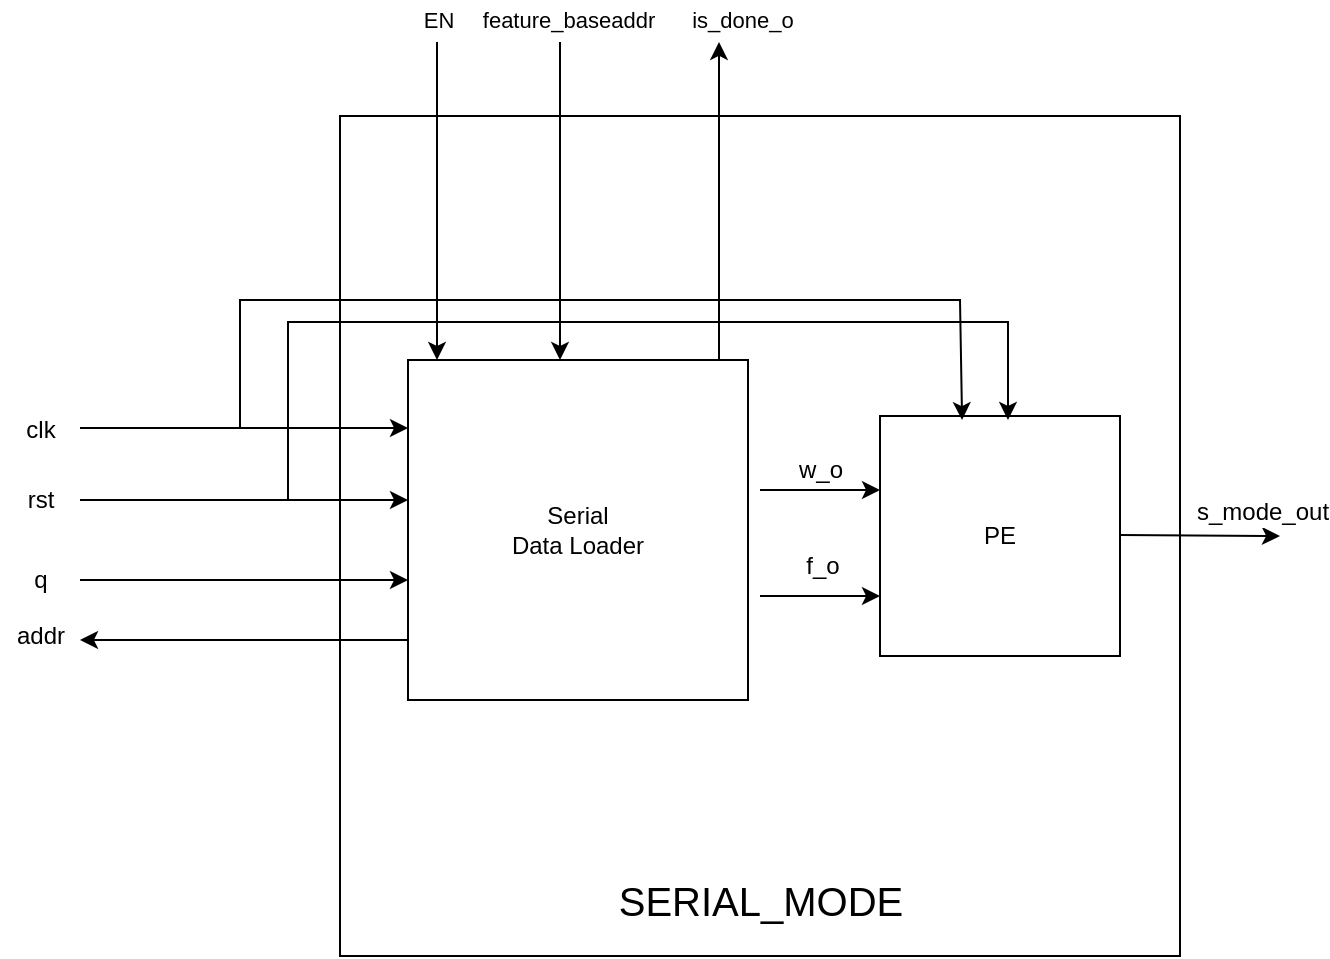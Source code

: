<mxfile version="18.0.6" type="github">
  <diagram id="pUFFLTCGcfrj1E4nk3-k" name="Page-1">
    <mxGraphModel dx="1422" dy="762" grid="1" gridSize="10" guides="1" tooltips="1" connect="1" arrows="1" fold="1" page="1" pageScale="1" pageWidth="827" pageHeight="1169" math="0" shadow="0">
      <root>
        <mxCell id="0" />
        <mxCell id="1" parent="0" />
        <mxCell id="9o-Jb9cLl40A2OQpJ5Hu-1" value="" style="whiteSpace=wrap;html=1;aspect=fixed;" parent="1" vertex="1">
          <mxGeometry x="260" y="168" width="420" height="420" as="geometry" />
        </mxCell>
        <mxCell id="9o-Jb9cLl40A2OQpJ5Hu-2" value="PE" style="whiteSpace=wrap;html=1;aspect=fixed;" parent="1" vertex="1">
          <mxGeometry x="530" y="318" width="120" height="120" as="geometry" />
        </mxCell>
        <mxCell id="9o-Jb9cLl40A2OQpJ5Hu-6" value="Serial&lt;br&gt;Data Loader" style="whiteSpace=wrap;html=1;aspect=fixed;" parent="1" vertex="1">
          <mxGeometry x="294" y="290" width="170" height="170" as="geometry" />
        </mxCell>
        <mxCell id="9o-Jb9cLl40A2OQpJ5Hu-11" value="" style="endArrow=classic;html=1;rounded=0;fontSize=12;entryX=0.35;entryY=-0.006;entryDx=0;entryDy=0;entryPerimeter=0;" parent="1" edge="1">
          <mxGeometry width="50" height="50" relative="1" as="geometry">
            <mxPoint x="308.5" y="130.96" as="sourcePoint" />
            <mxPoint x="308.5" y="290.0" as="targetPoint" />
          </mxGeometry>
        </mxCell>
        <mxCell id="9o-Jb9cLl40A2OQpJ5Hu-16" value="" style="endArrow=classic;html=1;rounded=0;fontSize=12;entryX=0;entryY=0.825;entryDx=0;entryDy=0;entryPerimeter=0;" parent="1" edge="1">
          <mxGeometry width="50" height="50" relative="1" as="geometry">
            <mxPoint x="130" y="400" as="sourcePoint" />
            <mxPoint x="294" y="400" as="targetPoint" />
          </mxGeometry>
        </mxCell>
        <mxCell id="9o-Jb9cLl40A2OQpJ5Hu-17" value="" style="endArrow=classic;html=1;rounded=0;fontSize=12;entryX=0.35;entryY=-0.006;entryDx=0;entryDy=0;entryPerimeter=0;" parent="1" edge="1">
          <mxGeometry width="50" height="50" relative="1" as="geometry">
            <mxPoint x="370" y="130.96" as="sourcePoint" />
            <mxPoint x="370" y="290.0" as="targetPoint" />
          </mxGeometry>
        </mxCell>
        <mxCell id="9o-Jb9cLl40A2OQpJ5Hu-18" value="&lt;font style=&quot;font-size: 11px;&quot;&gt;EN&lt;/font&gt;" style="text;html=1;align=center;verticalAlign=middle;resizable=0;points=[];autosize=1;strokeColor=none;fillColor=none;fontSize=12;" parent="1" vertex="1">
          <mxGeometry x="294" y="110" width="30" height="20" as="geometry" />
        </mxCell>
        <mxCell id="9o-Jb9cLl40A2OQpJ5Hu-19" value="&lt;font style=&quot;font-size: 11px;&quot;&gt;feature_baseaddr&lt;/font&gt;" style="text;html=1;align=center;verticalAlign=middle;resizable=0;points=[];autosize=1;strokeColor=none;fillColor=none;fontSize=12;" parent="1" vertex="1">
          <mxGeometry x="324" y="110" width="100" height="20" as="geometry" />
        </mxCell>
        <mxCell id="9o-Jb9cLl40A2OQpJ5Hu-22" value="clk" style="text;html=1;align=center;verticalAlign=middle;resizable=0;points=[];autosize=1;strokeColor=none;fillColor=none;fontSize=12;" parent="1" vertex="1">
          <mxGeometry x="95" y="315" width="30" height="20" as="geometry" />
        </mxCell>
        <mxCell id="9o-Jb9cLl40A2OQpJ5Hu-23" value="rst" style="text;html=1;align=center;verticalAlign=middle;resizable=0;points=[];autosize=1;strokeColor=none;fillColor=none;fontSize=12;" parent="1" vertex="1">
          <mxGeometry x="95" y="350" width="30" height="20" as="geometry" />
        </mxCell>
        <mxCell id="9o-Jb9cLl40A2OQpJ5Hu-24" value="q" style="text;html=1;align=center;verticalAlign=middle;resizable=0;points=[];autosize=1;strokeColor=none;fillColor=none;fontSize=12;" parent="1" vertex="1">
          <mxGeometry x="100" y="390" width="20" height="20" as="geometry" />
        </mxCell>
        <mxCell id="9o-Jb9cLl40A2OQpJ5Hu-30" value="" style="endArrow=classic;html=1;rounded=0;fontSize=12;entryX=0;entryY=0.825;entryDx=0;entryDy=0;entryPerimeter=0;" parent="1" edge="1">
          <mxGeometry width="50" height="50" relative="1" as="geometry">
            <mxPoint x="294" y="430" as="sourcePoint" />
            <mxPoint x="130" y="430" as="targetPoint" />
          </mxGeometry>
        </mxCell>
        <mxCell id="9o-Jb9cLl40A2OQpJ5Hu-32" value="addr" style="text;html=1;align=center;verticalAlign=middle;resizable=0;points=[];autosize=1;strokeColor=none;fillColor=none;fontSize=12;" parent="1" vertex="1">
          <mxGeometry x="90" y="418" width="40" height="20" as="geometry" />
        </mxCell>
        <mxCell id="9o-Jb9cLl40A2OQpJ5Hu-34" value="" style="endArrow=classic;html=1;rounded=0;fontSize=12;entryX=0.35;entryY=-0.006;entryDx=0;entryDy=0;entryPerimeter=0;" parent="1" edge="1">
          <mxGeometry width="50" height="50" relative="1" as="geometry">
            <mxPoint x="449.5" y="290" as="sourcePoint" />
            <mxPoint x="449.5" y="130.96" as="targetPoint" />
          </mxGeometry>
        </mxCell>
        <mxCell id="9o-Jb9cLl40A2OQpJ5Hu-35" value="is_done_o" style="edgeLabel;html=1;align=center;verticalAlign=middle;resizable=0;points=[];fontSize=11;" parent="9o-Jb9cLl40A2OQpJ5Hu-34" vertex="1" connectable="0">
          <mxGeometry x="0.698" y="2" relative="1" as="geometry">
            <mxPoint x="13" y="-35" as="offset" />
          </mxGeometry>
        </mxCell>
        <mxCell id="9o-Jb9cLl40A2OQpJ5Hu-38" value="" style="endArrow=classic;html=1;rounded=0;fontSize=11;entryX=0;entryY=0.75;entryDx=0;entryDy=0;" parent="1" target="9o-Jb9cLl40A2OQpJ5Hu-2" edge="1">
          <mxGeometry width="50" height="50" relative="1" as="geometry">
            <mxPoint x="470" y="408" as="sourcePoint" />
            <mxPoint x="440" y="340" as="targetPoint" />
          </mxGeometry>
        </mxCell>
        <mxCell id="9o-Jb9cLl40A2OQpJ5Hu-39" value="" style="endArrow=classic;html=1;rounded=0;fontSize=11;entryX=0;entryY=0.75;entryDx=0;entryDy=0;" parent="1" edge="1">
          <mxGeometry width="50" height="50" relative="1" as="geometry">
            <mxPoint x="470" y="355" as="sourcePoint" />
            <mxPoint x="530" y="355" as="targetPoint" />
          </mxGeometry>
        </mxCell>
        <mxCell id="9o-Jb9cLl40A2OQpJ5Hu-40" value="w_o" style="edgeLabel;html=1;align=center;verticalAlign=middle;resizable=0;points=[];fontSize=12;" parent="9o-Jb9cLl40A2OQpJ5Hu-39" vertex="1" connectable="0">
          <mxGeometry x="0.333" y="1" relative="1" as="geometry">
            <mxPoint x="-10" y="-9" as="offset" />
          </mxGeometry>
        </mxCell>
        <mxCell id="9o-Jb9cLl40A2OQpJ5Hu-41" value="&lt;font style=&quot;font-size: 12px;&quot;&gt;f_o&lt;/font&gt;" style="edgeLabel;html=1;align=center;verticalAlign=middle;resizable=0;points=[];fontSize=11;" parent="1" vertex="1" connectable="0">
          <mxGeometry x="520" y="401" as="geometry">
            <mxPoint x="-19" y="-8" as="offset" />
          </mxGeometry>
        </mxCell>
        <mxCell id="9o-Jb9cLl40A2OQpJ5Hu-42" value="" style="endArrow=classic;html=1;rounded=0;fontSize=11;" parent="1" edge="1">
          <mxGeometry width="50" height="50" relative="1" as="geometry">
            <mxPoint x="650" y="377.5" as="sourcePoint" />
            <mxPoint x="730" y="378" as="targetPoint" />
          </mxGeometry>
        </mxCell>
        <mxCell id="9o-Jb9cLl40A2OQpJ5Hu-43" value="s_mode_out" style="edgeLabel;html=1;align=center;verticalAlign=middle;resizable=0;points=[];fontSize=12;" parent="9o-Jb9cLl40A2OQpJ5Hu-42" vertex="1" connectable="0">
          <mxGeometry x="0.333" y="1" relative="1" as="geometry">
            <mxPoint x="17" y="-11" as="offset" />
          </mxGeometry>
        </mxCell>
        <mxCell id="9o-Jb9cLl40A2OQpJ5Hu-44" value="&lt;font style=&quot;font-size: 20px;&quot;&gt;SERIAL_MODE&lt;/font&gt;" style="text;html=1;align=center;verticalAlign=middle;resizable=0;points=[];autosize=1;strokeColor=none;fillColor=none;fontSize=12;" parent="1" vertex="1">
          <mxGeometry x="390" y="550" width="160" height="20" as="geometry" />
        </mxCell>
        <mxCell id="9o-Jb9cLl40A2OQpJ5Hu-20" value="" style="endArrow=classic;html=1;rounded=0;fontSize=12;entryX=0;entryY=0.825;entryDx=0;entryDy=0;entryPerimeter=0;" parent="1" edge="1">
          <mxGeometry width="50" height="50" relative="1" as="geometry">
            <mxPoint x="130" y="324" as="sourcePoint" />
            <mxPoint x="294" y="324" as="targetPoint" />
          </mxGeometry>
        </mxCell>
        <mxCell id="9o-Jb9cLl40A2OQpJ5Hu-21" value="" style="endArrow=classic;html=1;rounded=0;fontSize=12;entryX=0;entryY=0.825;entryDx=0;entryDy=0;entryPerimeter=0;" parent="1" edge="1">
          <mxGeometry width="50" height="50" relative="1" as="geometry">
            <mxPoint x="130" y="360" as="sourcePoint" />
            <mxPoint x="294" y="360" as="targetPoint" />
          </mxGeometry>
        </mxCell>
        <mxCell id="S9v0V21vVcF5QXNLxujS-1" value="" style="endArrow=classic;html=1;rounded=0;entryX=0.342;entryY=0.017;entryDx=0;entryDy=0;entryPerimeter=0;" edge="1" parent="1" target="9o-Jb9cLl40A2OQpJ5Hu-2">
          <mxGeometry width="50" height="50" relative="1" as="geometry">
            <mxPoint x="210" y="324" as="sourcePoint" />
            <mxPoint x="600" y="260" as="targetPoint" />
            <Array as="points">
              <mxPoint x="210" y="260" />
              <mxPoint x="570" y="260" />
            </Array>
          </mxGeometry>
        </mxCell>
        <mxCell id="S9v0V21vVcF5QXNLxujS-2" value="" style="endArrow=classic;html=1;rounded=0;" edge="1" parent="1">
          <mxGeometry width="50" height="50" relative="1" as="geometry">
            <mxPoint x="234" y="360" as="sourcePoint" />
            <mxPoint x="594" y="320" as="targetPoint" />
            <Array as="points">
              <mxPoint x="234" y="271" />
              <mxPoint x="594" y="271" />
            </Array>
          </mxGeometry>
        </mxCell>
      </root>
    </mxGraphModel>
  </diagram>
</mxfile>
